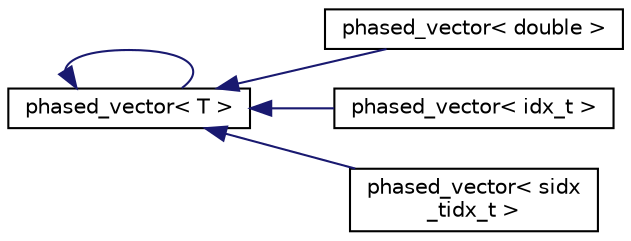 digraph "Graphical Class Hierarchy"
{
 // INTERACTIVE_SVG=YES
  edge [fontname="Helvetica",fontsize="10",labelfontname="Helvetica",labelfontsize="10"];
  node [fontname="Helvetica",fontsize="10",shape=record];
  rankdir="LR";
  Node0 [label="vector",height=0.2,width=0.4,color="grey75", fillcolor="white", style="filled"];
  Node0 -> Node0 [dir="back",color="midnightblue",fontsize="10",style="solid",fontname="Helvetica"];
  Node0 [label="phased_vector\< T \>",height=0.2,width=0.4,color="black", fillcolor="white", style="filled",URL="$classphased__vector.html",tooltip="The phased_vector template class implements the array + array_begin combination where array_begin[pha..."];
  Node0 -> Node2 [dir="back",color="midnightblue",fontsize="10",style="solid",fontname="Helvetica"];
  Node2 [label="phased_vector\< double \>",height=0.2,width=0.4,color="black", fillcolor="white", style="filled",URL="$classphased__vector.html"];
  Node0 -> Node3 [dir="back",color="midnightblue",fontsize="10",style="solid",fontname="Helvetica"];
  Node3 [label="phased_vector\< idx_t \>",height=0.2,width=0.4,color="black", fillcolor="white", style="filled",URL="$classphased__vector.html"];
  Node0 -> Node4 [dir="back",color="midnightblue",fontsize="10",style="solid",fontname="Helvetica"];
  Node4 [label="phased_vector\< sidx\l_tidx_t \>",height=0.2,width=0.4,color="black", fillcolor="white", style="filled",URL="$classphased__vector.html"];
}
